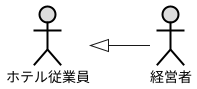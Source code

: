 @startuml 2-2
    left to right direction
    actor 経営者  #DDDDDD;line:black;line.bold;
    actor ホテル従業員  #DDDDDD;line:black;line.bold;
    ホテル従業員 <|-- 経営者
@enduml